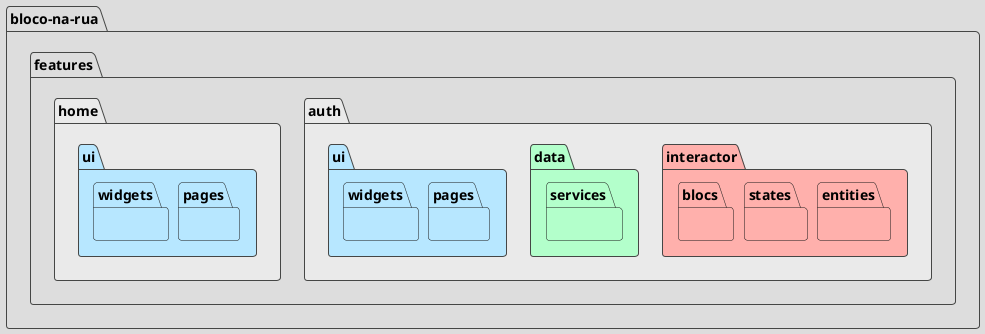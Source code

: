 @startuml bloco-na-rua
!theme toy
hide empty methods
hide empty attributes
skinparam{
  DefaultFontName Fira Code Retina
  DefaultMonospacedFontName Fira Code Retina
  Nodesep 10
}

package "bloco-na-rua" {

  package features{

    package auth #eaeaea{

      package interactor #FFB0AC{
        package entities #FFB0AC{
        }

        package states #FFB0AC{
        }

        package blocs #FFB0AC{
        }

      }

      package data #B3FFCB{

        package services #B3FFCB{

        }
      }

      package ui #B7E7FF{
        package pages #B7E7FF{}
        package widgets #B7E7FF{}
      }
    }

    package home #eaeaea{

      package ui #B7E7FF{

        package pages #B7E7FF{
        }

        package widgets #B7E7FF{
        }
      }
    }
  }
}

@enduml